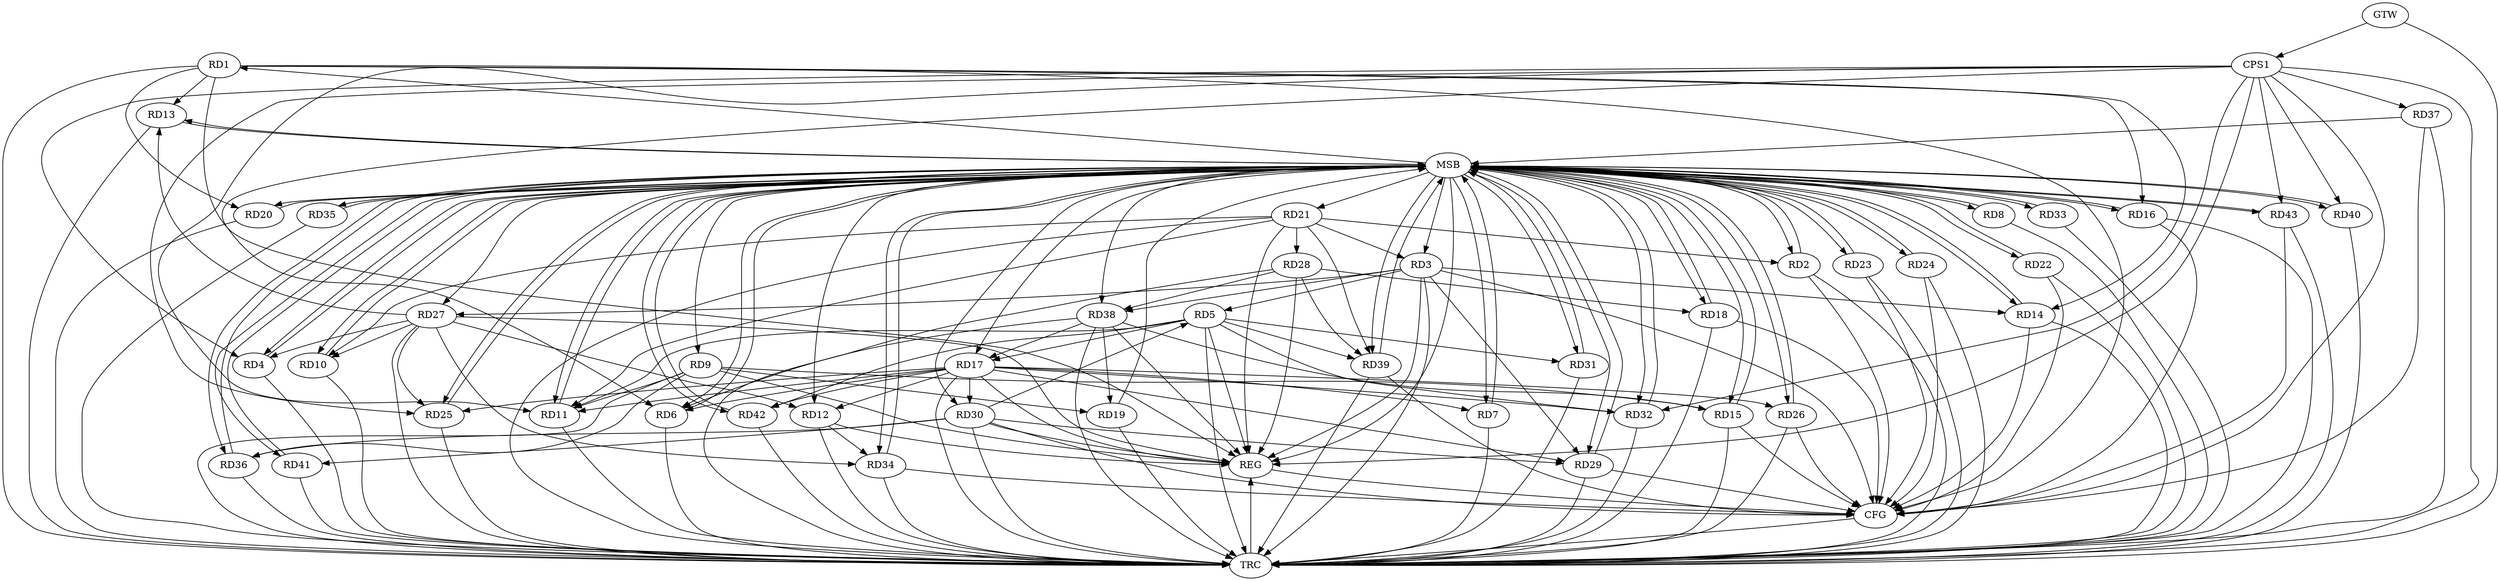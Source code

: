 strict digraph G {
  RD1 [ label="RD1" ];
  RD2 [ label="RD2" ];
  RD3 [ label="RD3" ];
  RD4 [ label="RD4" ];
  RD5 [ label="RD5" ];
  RD6 [ label="RD6" ];
  RD7 [ label="RD7" ];
  RD8 [ label="RD8" ];
  RD9 [ label="RD9" ];
  RD10 [ label="RD10" ];
  RD11 [ label="RD11" ];
  RD12 [ label="RD12" ];
  RD13 [ label="RD13" ];
  RD14 [ label="RD14" ];
  RD15 [ label="RD15" ];
  RD16 [ label="RD16" ];
  RD17 [ label="RD17" ];
  RD18 [ label="RD18" ];
  RD19 [ label="RD19" ];
  RD20 [ label="RD20" ];
  RD21 [ label="RD21" ];
  RD22 [ label="RD22" ];
  RD23 [ label="RD23" ];
  RD24 [ label="RD24" ];
  RD25 [ label="RD25" ];
  RD26 [ label="RD26" ];
  RD27 [ label="RD27" ];
  RD28 [ label="RD28" ];
  RD29 [ label="RD29" ];
  RD30 [ label="RD30" ];
  RD31 [ label="RD31" ];
  RD32 [ label="RD32" ];
  RD33 [ label="RD33" ];
  RD34 [ label="RD34" ];
  RD35 [ label="RD35" ];
  RD36 [ label="RD36" ];
  RD37 [ label="RD37" ];
  RD38 [ label="RD38" ];
  RD39 [ label="RD39" ];
  RD40 [ label="RD40" ];
  RD41 [ label="RD41" ];
  RD42 [ label="RD42" ];
  RD43 [ label="RD43" ];
  CPS1 [ label="CPS1" ];
  GTW [ label="GTW" ];
  REG [ label="REG" ];
  MSB [ label="MSB" ];
  CFG [ label="CFG" ];
  TRC [ label="TRC" ];
  RD1 -> RD13;
  RD1 -> RD14;
  RD1 -> RD16;
  RD1 -> RD20;
  RD21 -> RD2;
  RD3 -> RD5;
  RD3 -> RD14;
  RD21 -> RD3;
  RD3 -> RD27;
  RD3 -> RD29;
  RD3 -> RD38;
  RD27 -> RD4;
  RD5 -> RD11;
  RD5 -> RD17;
  RD30 -> RD5;
  RD5 -> RD31;
  RD5 -> RD32;
  RD5 -> RD39;
  RD5 -> RD42;
  RD17 -> RD6;
  RD38 -> RD6;
  RD17 -> RD7;
  RD9 -> RD11;
  RD9 -> RD15;
  RD9 -> RD19;
  RD9 -> RD36;
  RD21 -> RD10;
  RD27 -> RD10;
  RD17 -> RD11;
  RD21 -> RD11;
  RD17 -> RD12;
  RD27 -> RD12;
  RD12 -> RD34;
  RD27 -> RD13;
  RD38 -> RD15;
  RD17 -> RD25;
  RD17 -> RD26;
  RD17 -> RD29;
  RD17 -> RD30;
  RD17 -> RD32;
  RD38 -> RD17;
  RD17 -> RD42;
  RD28 -> RD18;
  RD38 -> RD19;
  RD21 -> RD28;
  RD21 -> RD39;
  RD27 -> RD25;
  RD27 -> RD34;
  RD28 -> RD38;
  RD28 -> RD39;
  RD30 -> RD29;
  RD30 -> RD36;
  RD30 -> RD41;
  CPS1 -> RD32;
  CPS1 -> RD11;
  CPS1 -> RD37;
  CPS1 -> RD25;
  CPS1 -> RD40;
  CPS1 -> RD43;
  CPS1 -> RD4;
  CPS1 -> RD6;
  GTW -> CPS1;
  RD1 -> REG;
  RD3 -> REG;
  RD5 -> REG;
  RD9 -> REG;
  RD12 -> REG;
  RD17 -> REG;
  RD21 -> REG;
  RD27 -> REG;
  RD28 -> REG;
  RD30 -> REG;
  RD38 -> REG;
  CPS1 -> REG;
  RD2 -> MSB;
  MSB -> RD8;
  MSB -> RD22;
  MSB -> RD30;
  MSB -> RD41;
  MSB -> REG;
  RD4 -> MSB;
  MSB -> RD7;
  MSB -> RD11;
  MSB -> RD16;
  MSB -> RD43;
  RD6 -> MSB;
  MSB -> RD23;
  MSB -> RD29;
  MSB -> RD40;
  RD7 -> MSB;
  MSB -> RD9;
  RD8 -> MSB;
  MSB -> RD2;
  MSB -> RD4;
  MSB -> RD25;
  RD10 -> MSB;
  MSB -> RD18;
  MSB -> RD21;
  MSB -> RD39;
  RD11 -> MSB;
  MSB -> RD3;
  MSB -> RD14;
  RD13 -> MSB;
  MSB -> RD33;
  RD14 -> MSB;
  MSB -> RD24;
  RD15 -> MSB;
  MSB -> RD1;
  MSB -> RD6;
  MSB -> RD26;
  RD16 -> MSB;
  MSB -> RD13;
  MSB -> RD20;
  MSB -> RD42;
  RD18 -> MSB;
  MSB -> RD32;
  MSB -> RD36;
  RD19 -> MSB;
  MSB -> RD31;
  RD20 -> MSB;
  RD22 -> MSB;
  MSB -> RD15;
  MSB -> RD38;
  RD23 -> MSB;
  RD24 -> MSB;
  MSB -> RD27;
  MSB -> RD35;
  RD25 -> MSB;
  MSB -> RD12;
  RD26 -> MSB;
  MSB -> RD34;
  RD29 -> MSB;
  RD31 -> MSB;
  RD32 -> MSB;
  RD33 -> MSB;
  RD34 -> MSB;
  RD35 -> MSB;
  RD36 -> MSB;
  MSB -> RD17;
  RD37 -> MSB;
  RD39 -> MSB;
  RD40 -> MSB;
  MSB -> RD10;
  RD41 -> MSB;
  RD42 -> MSB;
  RD43 -> MSB;
  RD18 -> CFG;
  RD3 -> CFG;
  RD22 -> CFG;
  RD37 -> CFG;
  RD29 -> CFG;
  RD14 -> CFG;
  RD16 -> CFG;
  RD23 -> CFG;
  RD26 -> CFG;
  RD30 -> CFG;
  RD24 -> CFG;
  RD1 -> CFG;
  RD15 -> CFG;
  RD43 -> CFG;
  RD39 -> CFG;
  RD2 -> CFG;
  CPS1 -> CFG;
  RD34 -> CFG;
  REG -> CFG;
  RD1 -> TRC;
  RD2 -> TRC;
  RD3 -> TRC;
  RD4 -> TRC;
  RD5 -> TRC;
  RD6 -> TRC;
  RD7 -> TRC;
  RD8 -> TRC;
  RD9 -> TRC;
  RD10 -> TRC;
  RD11 -> TRC;
  RD12 -> TRC;
  RD13 -> TRC;
  RD14 -> TRC;
  RD15 -> TRC;
  RD16 -> TRC;
  RD17 -> TRC;
  RD18 -> TRC;
  RD19 -> TRC;
  RD20 -> TRC;
  RD21 -> TRC;
  RD22 -> TRC;
  RD23 -> TRC;
  RD24 -> TRC;
  RD25 -> TRC;
  RD26 -> TRC;
  RD27 -> TRC;
  RD28 -> TRC;
  RD29 -> TRC;
  RD30 -> TRC;
  RD31 -> TRC;
  RD32 -> TRC;
  RD33 -> TRC;
  RD34 -> TRC;
  RD35 -> TRC;
  RD36 -> TRC;
  RD37 -> TRC;
  RD38 -> TRC;
  RD39 -> TRC;
  RD40 -> TRC;
  RD41 -> TRC;
  RD42 -> TRC;
  RD43 -> TRC;
  CPS1 -> TRC;
  GTW -> TRC;
  CFG -> TRC;
  TRC -> REG;
}
